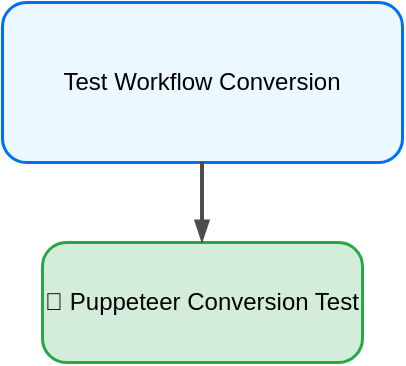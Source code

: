 <mxfile version="27.1.4">
  <diagram name="Page-1" id="test-conversion-123">
    <mxGraphModel dx="1234" dy="721" grid="1" gridSize="10" guides="1" tooltips="1" connect="1" arrows="1" fold="1" page="1" pageScale="1" pageWidth="850" pageHeight="1100" math="0" shadow="0">
      <root>
        <mxCell id="0" />
        <mxCell id="1" parent="0" />
        <mxCell id="test-box-1" value="Test Workflow Conversion" style="rounded=1;whiteSpace=wrap;html=1;strokeColor=#0070F2;fillColor=#EBF8FF;arcSize=24;absoluteArcSize=1;strokeWidth=1.5;" vertex="1" parent="1">
          <mxGeometry x="300" y="200" width="200" height="80" as="geometry" />
        </mxCell>
        <mxCell id="test-box-2" value="🚀 Puppeteer Conversion Test" style="rounded=1;whiteSpace=wrap;html=1;strokeColor=#28a745;fillColor=#d4edda;arcSize=24;absoluteArcSize=1;strokeWidth=1.5;" vertex="1" parent="1">
          <mxGeometry x="320" y="320" width="160" height="60" as="geometry" />
        </mxCell>
        <mxCell id="test-arrow-1" value="" style="endArrow=blockThin;html=1;strokeColor=#4D4D4D;strokeWidth=2;exitX=0.5;exitY=1;exitDx=0;exitDy=0;entryX=0.5;entryY=0;entryDx=0;entryDy=0;" edge="1" parent="1" source="test-box-1" target="test-box-2">
          <mxGeometry width="50" height="50" relative="1" as="geometry">
            <mxPoint x="400" y="360" as="sourcePoint" />
            <mxPoint x="450" y="310" as="targetPoint" />
          </mxGeometry>
        </mxCell>
      </root>
    </mxGraphModel>
  </diagram>
</mxfile>
